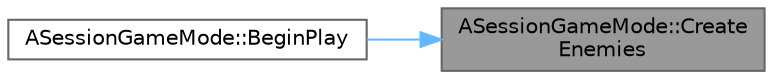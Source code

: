 digraph "ASessionGameMode::CreateEnemies"
{
 // LATEX_PDF_SIZE
  bgcolor="transparent";
  edge [fontname=Helvetica,fontsize=10,labelfontname=Helvetica,labelfontsize=10];
  node [fontname=Helvetica,fontsize=10,shape=box,height=0.2,width=0.4];
  rankdir="RL";
  Node1 [id="Node000001",label="ASessionGameMode::Create\lEnemies",height=0.2,width=0.4,color="gray40", fillcolor="grey60", style="filled", fontcolor="black",tooltip=" "];
  Node1 -> Node2 [id="edge2_Node000001_Node000002",dir="back",color="steelblue1",style="solid",tooltip=" "];
  Node2 [id="Node000002",label="ASessionGameMode::BeginPlay",height=0.2,width=0.4,color="grey40", fillcolor="white", style="filled",URL="$class_a_session_game_mode.html#aafaf1f0bf8086d917a5d2d392aef9817",tooltip=" "];
}
